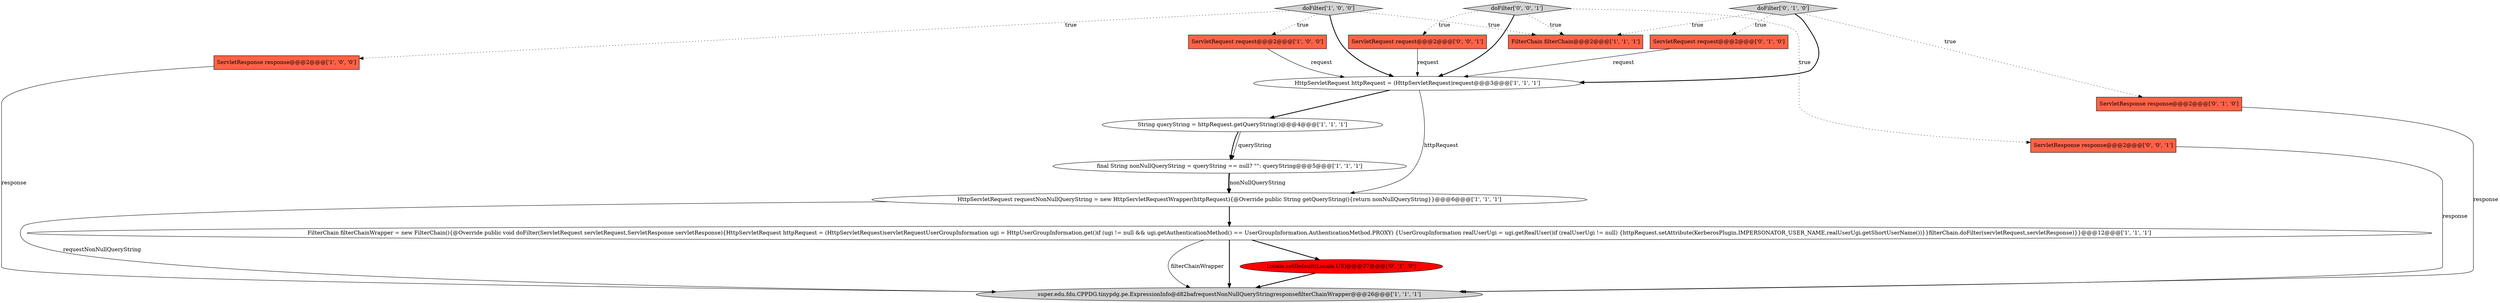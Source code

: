digraph {
8 [style = filled, label = "super.edu.fdu.CPPDG.tinypdg.pe.ExpressionInfo@d82bafrequestNonNullQueryStringresponsefilterChainWrapper@@@26@@@['1', '1', '1']", fillcolor = lightgray, shape = ellipse image = "AAA0AAABBB1BBB"];
3 [style = filled, label = "doFilter['1', '0', '0']", fillcolor = lightgray, shape = diamond image = "AAA0AAABBB1BBB"];
9 [style = filled, label = "String queryString = httpRequest.getQueryString()@@@4@@@['1', '1', '1']", fillcolor = white, shape = ellipse image = "AAA0AAABBB1BBB"];
2 [style = filled, label = "ServletRequest request@@@2@@@['1', '0', '0']", fillcolor = tomato, shape = box image = "AAA0AAABBB1BBB"];
16 [style = filled, label = "doFilter['0', '0', '1']", fillcolor = lightgray, shape = diamond image = "AAA0AAABBB3BBB"];
4 [style = filled, label = "HttpServletRequest httpRequest = (HttpServletRequest)request@@@3@@@['1', '1', '1']", fillcolor = white, shape = ellipse image = "AAA0AAABBB1BBB"];
1 [style = filled, label = "ServletResponse response@@@2@@@['1', '0', '0']", fillcolor = tomato, shape = box image = "AAA0AAABBB1BBB"];
10 [style = filled, label = "Locale.setDefault(Locale.US)@@@27@@@['0', '1', '0']", fillcolor = red, shape = ellipse image = "AAA1AAABBB2BBB"];
0 [style = filled, label = "HttpServletRequest requestNonNullQueryString = new HttpServletRequestWrapper(httpRequest){@Override public String getQueryString(){return nonNullQueryString}}@@@6@@@['1', '1', '1']", fillcolor = white, shape = ellipse image = "AAA0AAABBB1BBB"];
13 [style = filled, label = "ServletResponse response@@@2@@@['0', '1', '0']", fillcolor = tomato, shape = box image = "AAA0AAABBB2BBB"];
15 [style = filled, label = "ServletRequest request@@@2@@@['0', '0', '1']", fillcolor = tomato, shape = box image = "AAA0AAABBB3BBB"];
7 [style = filled, label = "FilterChain filterChain@@@2@@@['1', '1', '1']", fillcolor = tomato, shape = box image = "AAA0AAABBB1BBB"];
11 [style = filled, label = "ServletRequest request@@@2@@@['0', '1', '0']", fillcolor = tomato, shape = box image = "AAA0AAABBB2BBB"];
6 [style = filled, label = "FilterChain filterChainWrapper = new FilterChain(){@Override public void doFilter(ServletRequest servletRequest,ServletResponse servletResponse){HttpServletRequest httpRequest = (HttpServletRequest)servletRequestUserGroupInformation ugi = HttpUserGroupInformation.get()if (ugi != null && ugi.getAuthenticationMethod() == UserGroupInformation.AuthenticationMethod.PROXY) {UserGroupInformation realUserUgi = ugi.getRealUser()if (realUserUgi != null) {httpRequest.setAttribute(KerberosPlugin.IMPERSONATOR_USER_NAME,realUserUgi.getShortUserName())}}filterChain.doFilter(servletRequest,servletResponse)}}@@@12@@@['1', '1', '1']", fillcolor = white, shape = ellipse image = "AAA0AAABBB1BBB"];
5 [style = filled, label = "final String nonNullQueryString = queryString == null? \"\": queryString@@@5@@@['1', '1', '1']", fillcolor = white, shape = ellipse image = "AAA0AAABBB1BBB"];
14 [style = filled, label = "ServletResponse response@@@2@@@['0', '0', '1']", fillcolor = tomato, shape = box image = "AAA0AAABBB3BBB"];
12 [style = filled, label = "doFilter['0', '1', '0']", fillcolor = lightgray, shape = diamond image = "AAA0AAABBB2BBB"];
4->9 [style = bold, label=""];
15->4 [style = solid, label="request"];
3->7 [style = dotted, label="true"];
0->8 [style = solid, label="requestNonNullQueryString"];
13->8 [style = solid, label="response"];
0->6 [style = bold, label=""];
6->8 [style = solid, label="filterChainWrapper"];
3->4 [style = bold, label=""];
12->11 [style = dotted, label="true"];
11->4 [style = solid, label="request"];
16->7 [style = dotted, label="true"];
14->8 [style = solid, label="response"];
4->0 [style = solid, label="httpRequest"];
12->13 [style = dotted, label="true"];
1->8 [style = solid, label="response"];
10->8 [style = bold, label=""];
5->0 [style = bold, label=""];
12->4 [style = bold, label=""];
6->10 [style = bold, label=""];
6->8 [style = bold, label=""];
16->14 [style = dotted, label="true"];
9->5 [style = bold, label=""];
9->5 [style = solid, label="queryString"];
16->4 [style = bold, label=""];
2->4 [style = solid, label="request"];
12->7 [style = dotted, label="true"];
3->1 [style = dotted, label="true"];
5->0 [style = solid, label="nonNullQueryString"];
3->2 [style = dotted, label="true"];
16->15 [style = dotted, label="true"];
}

